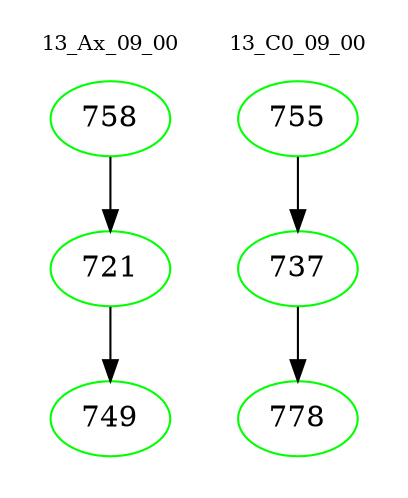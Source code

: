 digraph{
subgraph cluster_0 {
color = white
label = "13_Ax_09_00";
fontsize=10;
T0_758 [label="758", color="green"]
T0_758 -> T0_721 [color="black"]
T0_721 [label="721", color="green"]
T0_721 -> T0_749 [color="black"]
T0_749 [label="749", color="green"]
}
subgraph cluster_1 {
color = white
label = "13_C0_09_00";
fontsize=10;
T1_755 [label="755", color="green"]
T1_755 -> T1_737 [color="black"]
T1_737 [label="737", color="green"]
T1_737 -> T1_778 [color="black"]
T1_778 [label="778", color="green"]
}
}
